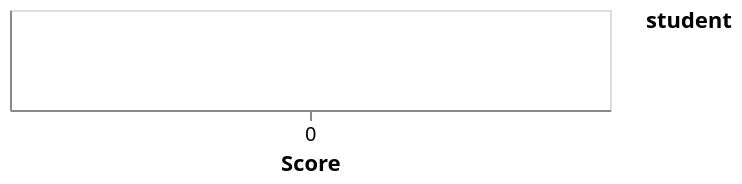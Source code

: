 {
  "$schema": "https://vega.github.io/schema/vega-lite/v2.json",
  "description": "A bar graph showing the scores of the top 5 students. This shows an example of the window transform, for how the top X can be filtered, and also how a rank can be computed for each student.",
  "width": 300,
  "height": 50,
  "data": {
    "values": [
      {"student": "A", "score": 100}, {"student": "B", "score": 56},
      {"student": "C", "score": 88}, {"student": "D", "score": 65},
      {"student": "E", "score": 45}, {"student": "F", "score": 23},
      {"student": "G", "score": 66}, {"student": "H", "score": 67},
      {"student": "I", "score": 13}, {"student": "J", "score": 12},
      {"student": "K", "score": 50}, {"student": "L", "score": 78},
      {"student": "M", "score": 66}, {"student": "N", "score": 30},
      {"student": "O", "score": 97}, {"student": "P", "score": 75},
      {"student": "Q", "score": 24}, {"student": "R", "score": 42},
      {"student": "S", "score": 76}, {"student": "T", "score": 78},
      {"student": "U", "score": 21}, {"student": "V", "score": 46}
    ]
  },
  "transform": [{
    "window": [{
      "op": "rank",
      "field": "score",
      "as": "rank"
    }],
    "sort": [{ "field": "score", "order": "ascending" }],
    "groupby": [
      "Student"
    ],
    "frame": [null, 0]
  },
  {
    "window": [{
      "op": "count",
      "field": "score",
      "as": "totalStudents"
    }],
    "sort": [{ "field": "score", "order": "ascending" }],
    "groupby": [
      "Student"
    ],
    "frame": [null, null]
  },
  {
    "filter": "datum.totalStudents - datum.rank > 5"
  }],
  "mark": "bar",
  "encoding": {
    "x": {
        "field": "Score",
        "type": "quantitative",
        "axis": { "title": "Score", "grid": false }
    },
    "y": {
        "field": "student",
        "type": "nominal",
        "scale": { "rangeStep": 12 },
        "axis": { "title": "" }
    },
    "color": {
        "field": "student",
        "type": "nominal"
    }
  }
}